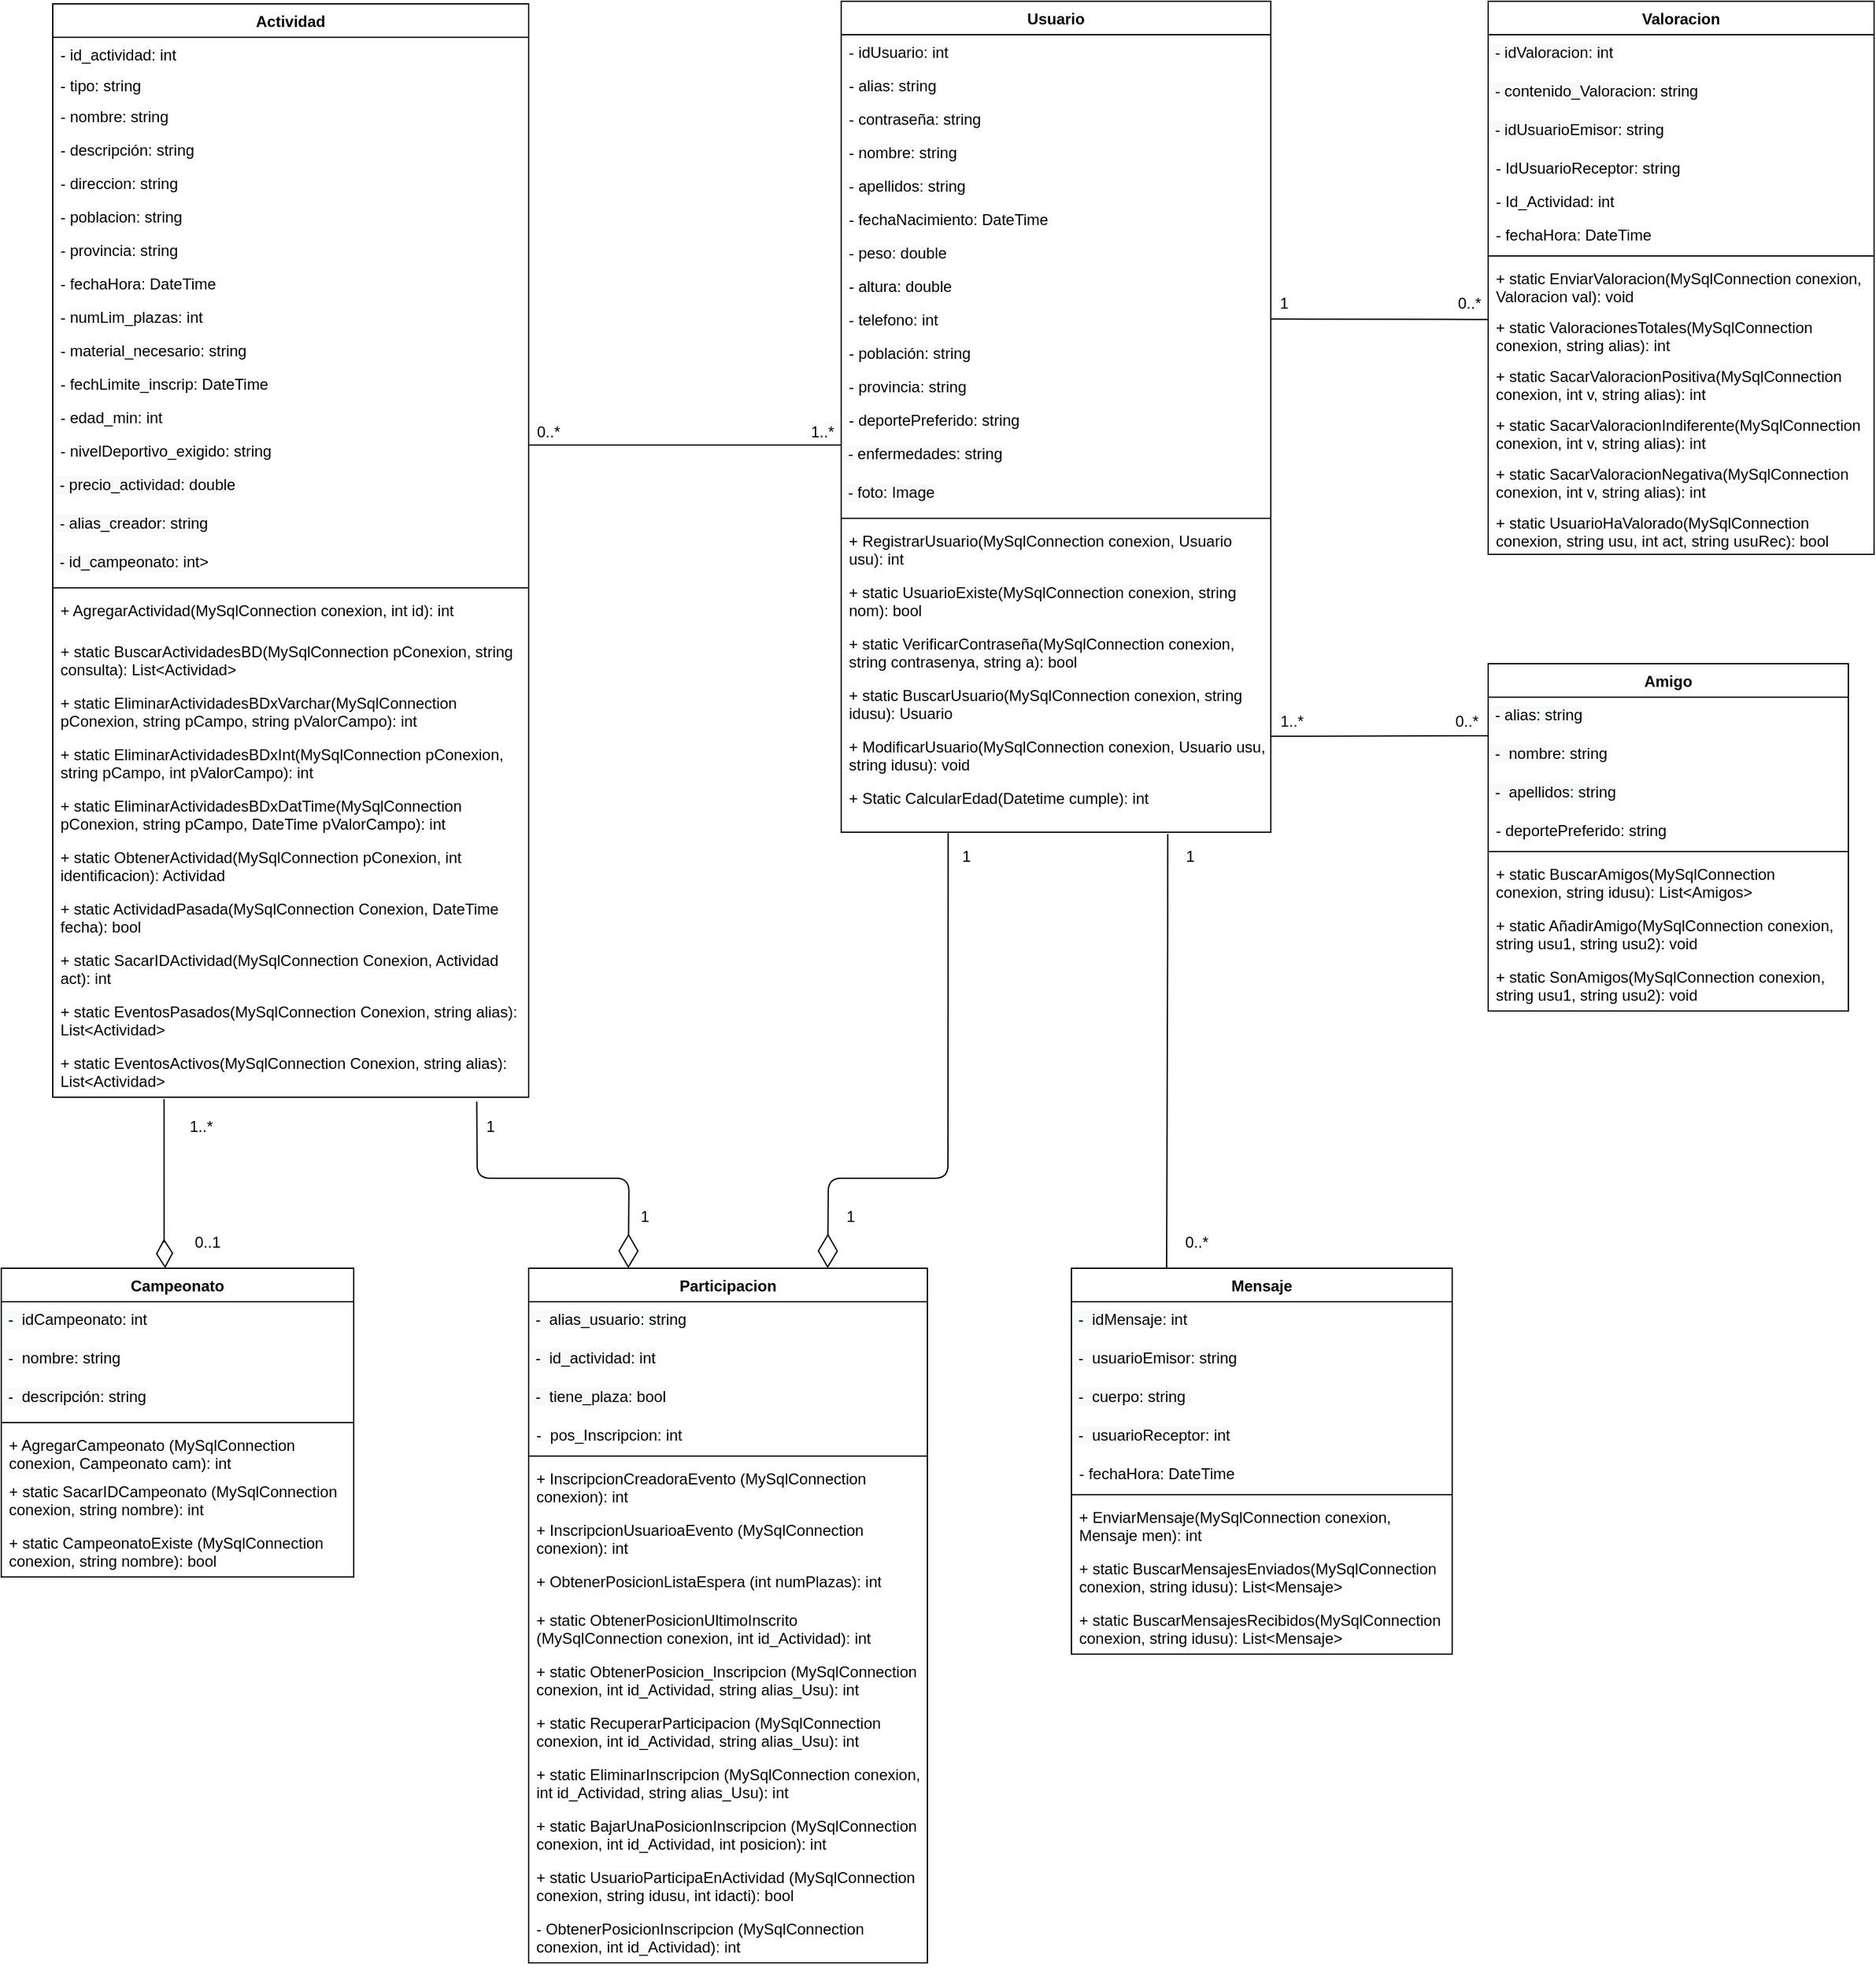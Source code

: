 <mxfile version="14.5.1" type="device"><diagram id="f1x_JcuxQa17jf-n3t3J" name="Page-1"><mxGraphModel dx="3793" dy="1831" grid="1" gridSize="10" guides="1" tooltips="1" connect="1" arrows="1" fold="1" page="1" pageScale="1" pageWidth="827" pageHeight="1169" math="0" shadow="0"><root><mxCell id="0"/><mxCell id="1" parent="0"/><mxCell id="fsBDn5-zZ2oHmEs-YkF0-1" value="Usuario" style="swimlane;fontStyle=1;align=center;verticalAlign=top;childLayout=stackLayout;horizontal=1;startSize=26;horizontalStack=0;resizeParent=1;resizeParentMax=0;resizeLast=0;collapsible=1;marginBottom=0;" parent="1" vertex="1"><mxGeometry x="-117" y="45" width="334" height="646" as="geometry"/></mxCell><mxCell id="fsBDn5-zZ2oHmEs-YkF0-37" value="- idUsuario: int" style="text;strokeColor=none;fillColor=none;align=left;verticalAlign=top;spacingLeft=4;spacingRight=4;overflow=hidden;rotatable=0;points=[[0,0.5],[1,0.5]];portConstraint=eastwest;" parent="fsBDn5-zZ2oHmEs-YkF0-1" vertex="1"><mxGeometry y="26" width="334" height="26" as="geometry"/></mxCell><mxCell id="fsBDn5-zZ2oHmEs-YkF0-14" value="- alias: string" style="text;strokeColor=none;fillColor=none;align=left;verticalAlign=top;spacingLeft=4;spacingRight=4;overflow=hidden;rotatable=0;points=[[0,0.5],[1,0.5]];portConstraint=eastwest;" parent="fsBDn5-zZ2oHmEs-YkF0-1" vertex="1"><mxGeometry y="52" width="334" height="26" as="geometry"/></mxCell><mxCell id="fsBDn5-zZ2oHmEs-YkF0-15" value="- contraseña: string" style="text;strokeColor=none;fillColor=none;align=left;verticalAlign=top;spacingLeft=4;spacingRight=4;overflow=hidden;rotatable=0;points=[[0,0.5],[1,0.5]];portConstraint=eastwest;" parent="fsBDn5-zZ2oHmEs-YkF0-1" vertex="1"><mxGeometry y="78" width="334" height="26" as="geometry"/></mxCell><mxCell id="fsBDn5-zZ2oHmEs-YkF0-2" value="- nombre: string" style="text;strokeColor=none;fillColor=none;align=left;verticalAlign=top;spacingLeft=4;spacingRight=4;overflow=hidden;rotatable=0;points=[[0,0.5],[1,0.5]];portConstraint=eastwest;" parent="fsBDn5-zZ2oHmEs-YkF0-1" vertex="1"><mxGeometry y="104" width="334" height="26" as="geometry"/></mxCell><mxCell id="fsBDn5-zZ2oHmEs-YkF0-5" value="- apellidos: string" style="text;strokeColor=none;fillColor=none;align=left;verticalAlign=top;spacingLeft=4;spacingRight=4;overflow=hidden;rotatable=0;points=[[0,0.5],[1,0.5]];portConstraint=eastwest;" parent="fsBDn5-zZ2oHmEs-YkF0-1" vertex="1"><mxGeometry y="130" width="334" height="26" as="geometry"/></mxCell><mxCell id="fsBDn5-zZ2oHmEs-YkF0-6" value="- fechaNacimiento: DateTime" style="text;strokeColor=none;fillColor=none;align=left;verticalAlign=top;spacingLeft=4;spacingRight=4;overflow=hidden;rotatable=0;points=[[0,0.5],[1,0.5]];portConstraint=eastwest;" parent="fsBDn5-zZ2oHmEs-YkF0-1" vertex="1"><mxGeometry y="156" width="334" height="26" as="geometry"/></mxCell><mxCell id="fsBDn5-zZ2oHmEs-YkF0-9" value="- peso: double" style="text;strokeColor=none;fillColor=none;align=left;verticalAlign=top;spacingLeft=4;spacingRight=4;overflow=hidden;rotatable=0;points=[[0,0.5],[1,0.5]];portConstraint=eastwest;" parent="fsBDn5-zZ2oHmEs-YkF0-1" vertex="1"><mxGeometry y="182" width="334" height="26" as="geometry"/></mxCell><mxCell id="fsBDn5-zZ2oHmEs-YkF0-10" value="- altura: double" style="text;strokeColor=none;fillColor=none;align=left;verticalAlign=top;spacingLeft=4;spacingRight=4;overflow=hidden;rotatable=0;points=[[0,0.5],[1,0.5]];portConstraint=eastwest;" parent="fsBDn5-zZ2oHmEs-YkF0-1" vertex="1"><mxGeometry y="208" width="334" height="26" as="geometry"/></mxCell><mxCell id="fsBDn5-zZ2oHmEs-YkF0-7" value="- telefono: int" style="text;strokeColor=none;fillColor=none;align=left;verticalAlign=top;spacingLeft=4;spacingRight=4;overflow=hidden;rotatable=0;points=[[0,0.5],[1,0.5]];portConstraint=eastwest;" parent="fsBDn5-zZ2oHmEs-YkF0-1" vertex="1"><mxGeometry y="234" width="334" height="26" as="geometry"/></mxCell><mxCell id="fsBDn5-zZ2oHmEs-YkF0-13" value="- población: string" style="text;strokeColor=none;fillColor=none;align=left;verticalAlign=top;spacingLeft=4;spacingRight=4;overflow=hidden;rotatable=0;points=[[0,0.5],[1,0.5]];portConstraint=eastwest;" parent="fsBDn5-zZ2oHmEs-YkF0-1" vertex="1"><mxGeometry y="260" width="334" height="26" as="geometry"/></mxCell><mxCell id="fsBDn5-zZ2oHmEs-YkF0-11" value="- provincia: string" style="text;strokeColor=none;fillColor=none;align=left;verticalAlign=top;spacingLeft=4;spacingRight=4;overflow=hidden;rotatable=0;points=[[0,0.5],[1,0.5]];portConstraint=eastwest;" parent="fsBDn5-zZ2oHmEs-YkF0-1" vertex="1"><mxGeometry y="286" width="334" height="26" as="geometry"/></mxCell><mxCell id="fsBDn5-zZ2oHmEs-YkF0-12" value="- deportePreferido: string" style="text;strokeColor=none;fillColor=none;align=left;verticalAlign=top;spacingLeft=4;spacingRight=4;overflow=hidden;rotatable=0;points=[[0,0.5],[1,0.5]];portConstraint=eastwest;" parent="fsBDn5-zZ2oHmEs-YkF0-1" vertex="1"><mxGeometry y="312" width="334" height="26" as="geometry"/></mxCell><mxCell id="fsBDn5-zZ2oHmEs-YkF0-16" value="&lt;span style=&quot;color: rgb(0 , 0 , 0) ; font-family: &amp;#34;helvetica&amp;#34; ; font-size: 12px ; font-style: normal ; font-weight: 400 ; letter-spacing: normal ; text-align: left ; text-indent: 0px ; text-transform: none ; word-spacing: 0px ; background-color: rgb(248 , 249 , 250) ; display: inline ; float: none&quot;&gt;&amp;nbsp;- enfermedades: string&lt;/span&gt;" style="text;whiteSpace=wrap;html=1;" parent="fsBDn5-zZ2oHmEs-YkF0-1" vertex="1"><mxGeometry y="338" width="334" height="30" as="geometry"/></mxCell><mxCell id="fsBDn5-zZ2oHmEs-YkF0-43" value="&lt;span style=&quot;color: rgb(0 , 0 , 0) ; font-family: &amp;#34;helvetica&amp;#34; ; font-size: 12px ; font-style: normal ; font-weight: 400 ; letter-spacing: normal ; text-align: left ; text-indent: 0px ; text-transform: none ; word-spacing: 0px ; background-color: rgb(248 , 249 , 250) ; display: inline ; float: none&quot;&gt;&amp;nbsp;- foto: Image&lt;/span&gt;" style="text;whiteSpace=wrap;html=1;" parent="fsBDn5-zZ2oHmEs-YkF0-1" vertex="1"><mxGeometry y="368" width="334" height="30" as="geometry"/></mxCell><mxCell id="fsBDn5-zZ2oHmEs-YkF0-3" value="" style="line;strokeWidth=1;fillColor=none;align=left;verticalAlign=middle;spacingTop=-1;spacingLeft=3;spacingRight=3;rotatable=0;labelPosition=right;points=[];portConstraint=eastwest;" parent="fsBDn5-zZ2oHmEs-YkF0-1" vertex="1"><mxGeometry y="398" width="334" height="8" as="geometry"/></mxCell><mxCell id="bxvCthCJ7efYRG0GYkTN-49" value="+ RegistrarUsuario(MySqlConnection conexion, Usuario usu): int" style="text;strokeColor=none;fillColor=none;align=left;verticalAlign=top;spacingLeft=4;spacingRight=4;overflow=hidden;rotatable=0;points=[[0,0.5],[1,0.5]];portConstraint=eastwest;spacingTop=0;spacing=2;whiteSpace=wrap;html=1;" parent="fsBDn5-zZ2oHmEs-YkF0-1" vertex="1"><mxGeometry y="406" width="334" height="40" as="geometry"/></mxCell><mxCell id="bxvCthCJ7efYRG0GYkTN-50" value="+ static UsuarioExiste(MySqlConnection conexion, string nom): bool" style="text;strokeColor=none;fillColor=none;align=left;verticalAlign=top;spacingLeft=4;spacingRight=4;overflow=hidden;rotatable=0;points=[[0,0.5],[1,0.5]];portConstraint=eastwest;spacingTop=0;spacing=2;whiteSpace=wrap;html=1;" parent="fsBDn5-zZ2oHmEs-YkF0-1" vertex="1"><mxGeometry y="446" width="334" height="40" as="geometry"/></mxCell><mxCell id="bxvCthCJ7efYRG0GYkTN-51" value="+ static VerificarContraseña(MySqlConnection conexion, string contrasenya, string a): bool" style="text;strokeColor=none;fillColor=none;align=left;verticalAlign=top;spacingLeft=4;spacingRight=4;overflow=hidden;rotatable=0;points=[[0,0.5],[1,0.5]];portConstraint=eastwest;spacingTop=0;spacing=2;whiteSpace=wrap;html=1;" parent="fsBDn5-zZ2oHmEs-YkF0-1" vertex="1"><mxGeometry y="486" width="334" height="40" as="geometry"/></mxCell><mxCell id="bxvCthCJ7efYRG0GYkTN-52" value="+ static BuscarUsuario(MySqlConnection conexion, string idusu): Usuario" style="text;strokeColor=none;fillColor=none;align=left;verticalAlign=top;spacingLeft=4;spacingRight=4;overflow=hidden;rotatable=0;points=[[0,0.5],[1,0.5]];portConstraint=eastwest;spacingTop=0;spacing=2;whiteSpace=wrap;html=1;" parent="fsBDn5-zZ2oHmEs-YkF0-1" vertex="1"><mxGeometry y="526" width="334" height="40" as="geometry"/></mxCell><mxCell id="bxvCthCJ7efYRG0GYkTN-53" value="+ ModificarUsuario(MySqlConnection conexion, Usuario usu, string idusu): void" style="text;strokeColor=none;fillColor=none;align=left;verticalAlign=top;spacingLeft=4;spacingRight=4;overflow=hidden;rotatable=0;points=[[0,0.5],[1,0.5]];portConstraint=eastwest;spacingTop=0;spacing=2;whiteSpace=wrap;html=1;" parent="fsBDn5-zZ2oHmEs-YkF0-1" vertex="1"><mxGeometry y="566" width="334" height="40" as="geometry"/></mxCell><mxCell id="bxvCthCJ7efYRG0GYkTN-54" value="+ Static CalcularEdad(Datetime cumple): int" style="text;strokeColor=none;fillColor=none;align=left;verticalAlign=top;spacingLeft=4;spacingRight=4;overflow=hidden;rotatable=0;points=[[0,0.5],[1,0.5]];portConstraint=eastwest;spacingTop=0;spacing=2;whiteSpace=wrap;html=1;" parent="fsBDn5-zZ2oHmEs-YkF0-1" vertex="1"><mxGeometry y="606" width="334" height="40" as="geometry"/></mxCell><mxCell id="fsBDn5-zZ2oHmEs-YkF0-19" value="Actividad" style="swimlane;fontStyle=1;align=center;verticalAlign=top;childLayout=stackLayout;horizontal=1;startSize=26;horizontalStack=0;resizeParent=1;resizeParentMax=0;resizeLast=0;collapsible=1;marginBottom=0;" parent="1" vertex="1"><mxGeometry x="-730" y="47" width="370" height="850" as="geometry"/></mxCell><mxCell id="fsBDn5-zZ2oHmEs-YkF0-21" value="- id_actividad: int" style="text;strokeColor=none;fillColor=none;align=left;verticalAlign=top;spacingLeft=4;spacingRight=4;overflow=hidden;rotatable=0;points=[[0,0.5],[1,0.5]];portConstraint=eastwest;" parent="fsBDn5-zZ2oHmEs-YkF0-19" vertex="1"><mxGeometry y="26" width="370" height="24" as="geometry"/></mxCell><mxCell id="wiGtGfS8OBMFWsVefP1c-2" value="- tipo: string" style="text;strokeColor=none;fillColor=none;align=left;verticalAlign=top;spacingLeft=4;spacingRight=4;overflow=hidden;rotatable=0;points=[[0,0.5],[1,0.5]];portConstraint=eastwest;" parent="fsBDn5-zZ2oHmEs-YkF0-19" vertex="1"><mxGeometry y="50" width="370" height="24" as="geometry"/></mxCell><mxCell id="fsBDn5-zZ2oHmEs-YkF0-20" value="- nombre: string" style="text;strokeColor=none;fillColor=none;align=left;verticalAlign=top;spacingLeft=4;spacingRight=4;overflow=hidden;rotatable=0;points=[[0,0.5],[1,0.5]];portConstraint=eastwest;" parent="fsBDn5-zZ2oHmEs-YkF0-19" vertex="1"><mxGeometry y="74" width="370" height="26" as="geometry"/></mxCell><mxCell id="fsBDn5-zZ2oHmEs-YkF0-22" value="- descripción: string" style="text;strokeColor=none;fillColor=none;align=left;verticalAlign=top;spacingLeft=4;spacingRight=4;overflow=hidden;rotatable=0;points=[[0,0.5],[1,0.5]];portConstraint=eastwest;" parent="fsBDn5-zZ2oHmEs-YkF0-19" vertex="1"><mxGeometry y="100" width="370" height="26" as="geometry"/></mxCell><mxCell id="fsBDn5-zZ2oHmEs-YkF0-25" value="- direccion: string" style="text;strokeColor=none;fillColor=none;align=left;verticalAlign=top;spacingLeft=4;spacingRight=4;overflow=hidden;rotatable=0;points=[[0,0.5],[1,0.5]];portConstraint=eastwest;" parent="fsBDn5-zZ2oHmEs-YkF0-19" vertex="1"><mxGeometry y="126" width="370" height="26" as="geometry"/></mxCell><mxCell id="wiGtGfS8OBMFWsVefP1c-3" value="- poblacion: string" style="text;strokeColor=none;fillColor=none;align=left;verticalAlign=top;spacingLeft=4;spacingRight=4;overflow=hidden;rotatable=0;points=[[0,0.5],[1,0.5]];portConstraint=eastwest;" parent="fsBDn5-zZ2oHmEs-YkF0-19" vertex="1"><mxGeometry y="152" width="370" height="26" as="geometry"/></mxCell><mxCell id="wiGtGfS8OBMFWsVefP1c-4" value="- provincia: string" style="text;strokeColor=none;fillColor=none;align=left;verticalAlign=top;spacingLeft=4;spacingRight=4;overflow=hidden;rotatable=0;points=[[0,0.5],[1,0.5]];portConstraint=eastwest;" parent="fsBDn5-zZ2oHmEs-YkF0-19" vertex="1"><mxGeometry y="178" width="370" height="26" as="geometry"/></mxCell><mxCell id="fsBDn5-zZ2oHmEs-YkF0-23" value="- fechaHora: DateTime" style="text;strokeColor=none;fillColor=none;align=left;verticalAlign=top;spacingLeft=4;spacingRight=4;overflow=hidden;rotatable=0;points=[[0,0.5],[1,0.5]];portConstraint=eastwest;" parent="fsBDn5-zZ2oHmEs-YkF0-19" vertex="1"><mxGeometry y="204" width="370" height="26" as="geometry"/></mxCell><mxCell id="fsBDn5-zZ2oHmEs-YkF0-27" value="- numLim_plazas: int" style="text;strokeColor=none;fillColor=none;align=left;verticalAlign=top;spacingLeft=4;spacingRight=4;overflow=hidden;rotatable=0;points=[[0,0.5],[1,0.5]];portConstraint=eastwest;" parent="fsBDn5-zZ2oHmEs-YkF0-19" vertex="1"><mxGeometry y="230" width="370" height="26" as="geometry"/></mxCell><mxCell id="fsBDn5-zZ2oHmEs-YkF0-31" value="- material_necesario: string" style="text;strokeColor=none;fillColor=none;align=left;verticalAlign=top;spacingLeft=4;spacingRight=4;overflow=hidden;rotatable=0;points=[[0,0.5],[1,0.5]];portConstraint=eastwest;" parent="fsBDn5-zZ2oHmEs-YkF0-19" vertex="1"><mxGeometry y="256" width="370" height="26" as="geometry"/></mxCell><mxCell id="fsBDn5-zZ2oHmEs-YkF0-28" value="- fechLimite_inscrip: DateTime" style="text;strokeColor=none;fillColor=none;align=left;verticalAlign=top;spacingLeft=4;spacingRight=4;overflow=hidden;rotatable=0;points=[[0,0.5],[1,0.5]];portConstraint=eastwest;" parent="fsBDn5-zZ2oHmEs-YkF0-19" vertex="1"><mxGeometry y="282" width="370" height="26" as="geometry"/></mxCell><mxCell id="fsBDn5-zZ2oHmEs-YkF0-29" value="- edad_min: int" style="text;strokeColor=none;fillColor=none;align=left;verticalAlign=top;spacingLeft=4;spacingRight=4;overflow=hidden;rotatable=0;points=[[0,0.5],[1,0.5]];portConstraint=eastwest;" parent="fsBDn5-zZ2oHmEs-YkF0-19" vertex="1"><mxGeometry y="308" width="370" height="26" as="geometry"/></mxCell><mxCell id="fsBDn5-zZ2oHmEs-YkF0-30" value="- nivelDeportivo_exigido: string" style="text;strokeColor=none;fillColor=none;align=left;verticalAlign=top;spacingLeft=4;spacingRight=4;overflow=hidden;rotatable=0;points=[[0,0.5],[1,0.5]];portConstraint=eastwest;" parent="fsBDn5-zZ2oHmEs-YkF0-19" vertex="1"><mxGeometry y="334" width="370" height="26" as="geometry"/></mxCell><mxCell id="fsBDn5-zZ2oHmEs-YkF0-32" value="&lt;span style=&quot;color: rgb(0 , 0 , 0) ; font-family: &amp;#34;helvetica&amp;#34; ; font-size: 12px ; font-style: normal ; font-weight: 400 ; letter-spacing: normal ; text-align: left ; text-indent: 0px ; text-transform: none ; word-spacing: 0px ; background-color: rgb(248 , 249 , 250) ; display: inline ; float: none&quot;&gt;&amp;nbsp;- precio_actividad: double&lt;/span&gt;" style="text;whiteSpace=wrap;html=1;" parent="fsBDn5-zZ2oHmEs-YkF0-19" vertex="1"><mxGeometry y="360" width="370" height="30" as="geometry"/></mxCell><mxCell id="fsBDn5-zZ2oHmEs-YkF0-33" value="&lt;span style=&quot;color: rgb(0 , 0 , 0) ; font-family: &amp;#34;helvetica&amp;#34; ; font-size: 12px ; font-style: normal ; font-weight: 400 ; letter-spacing: normal ; text-align: left ; text-indent: 0px ; text-transform: none ; word-spacing: 0px ; background-color: rgb(248 , 249 , 250) ; display: inline ; float: none&quot;&gt;&amp;nbsp;- alias_creador: string&lt;/span&gt;" style="text;whiteSpace=wrap;html=1;" parent="fsBDn5-zZ2oHmEs-YkF0-19" vertex="1"><mxGeometry y="390" width="370" height="30" as="geometry"/></mxCell><mxCell id="fsBDn5-zZ2oHmEs-YkF0-34" value="&lt;span style=&quot;color: rgb(0 , 0 , 0) ; font-family: &amp;#34;helvetica&amp;#34; ; font-size: 12px ; font-style: normal ; font-weight: 400 ; letter-spacing: normal ; text-align: left ; text-indent: 0px ; text-transform: none ; word-spacing: 0px ; background-color: rgb(248 , 249 , 250) ; display: inline ; float: none&quot;&gt;&amp;nbsp;- id_campeonato:&amp;nbsp;&lt;/span&gt;&lt;span style=&quot;font-family: &amp;#34;helvetica&amp;#34;&quot;&gt;int&amp;gt;&lt;/span&gt;" style="text;whiteSpace=wrap;html=1;" parent="fsBDn5-zZ2oHmEs-YkF0-19" vertex="1"><mxGeometry y="420" width="370" height="30" as="geometry"/></mxCell><mxCell id="fsBDn5-zZ2oHmEs-YkF0-35" value="" style="line;strokeWidth=1;fillColor=none;align=left;verticalAlign=middle;spacingTop=-1;spacingLeft=3;spacingRight=3;rotatable=0;labelPosition=right;points=[];portConstraint=eastwest;" parent="fsBDn5-zZ2oHmEs-YkF0-19" vertex="1"><mxGeometry y="450" width="370" height="8" as="geometry"/></mxCell><mxCell id="fsBDn5-zZ2oHmEs-YkF0-36" value="+ AgregarActividad(MySqlConnection conexion, int id): int" style="text;strokeColor=none;fillColor=none;align=left;verticalAlign=top;spacingLeft=4;spacingRight=4;overflow=hidden;rotatable=0;points=[[0,0.5],[1,0.5]];portConstraint=eastwest;html=1;whiteSpace=wrap;" parent="fsBDn5-zZ2oHmEs-YkF0-19" vertex="1"><mxGeometry y="458" width="370" height="32" as="geometry"/></mxCell><mxCell id="bxvCthCJ7efYRG0GYkTN-15" value="+ static BuscarActividadesBD(MySqlConnection pConexion, string consulta): List&amp;lt;Actividad&amp;gt;" style="text;strokeColor=none;fillColor=none;align=left;verticalAlign=top;spacingLeft=4;spacingRight=4;overflow=hidden;rotatable=0;points=[[0,0.5],[1,0.5]];portConstraint=eastwest;spacingTop=0;spacing=2;whiteSpace=wrap;html=1;" parent="fsBDn5-zZ2oHmEs-YkF0-19" vertex="1"><mxGeometry y="490" width="370" height="40" as="geometry"/></mxCell><mxCell id="bxvCthCJ7efYRG0GYkTN-16" value="+ static EliminarActividadesBDxVarchar(MySqlConnection pConexion,&amp;nbsp;string pCampo, string pValorCampo):&amp;nbsp;int" style="text;strokeColor=none;fillColor=none;align=left;verticalAlign=top;spacingLeft=4;spacingRight=4;overflow=hidden;rotatable=0;points=[[0,0.5],[1,0.5]];portConstraint=eastwest;html=1;whiteSpace=wrap;" parent="fsBDn5-zZ2oHmEs-YkF0-19" vertex="1"><mxGeometry y="530" width="370" height="40" as="geometry"/></mxCell><mxCell id="bxvCthCJ7efYRG0GYkTN-17" value="+ static EliminarActividadesBDxInt(MySqlConnection pConexion,&lt;br&gt; string pCampo, int pValorCampo): int" style="text;strokeColor=none;fillColor=none;align=left;verticalAlign=top;spacingLeft=4;spacingRight=4;overflow=hidden;rotatable=0;points=[[0,0.5],[1,0.5]];portConstraint=eastwest;html=1;whiteSpace=wrap;" parent="fsBDn5-zZ2oHmEs-YkF0-19" vertex="1"><mxGeometry y="570" width="370" height="40" as="geometry"/></mxCell><mxCell id="bxvCthCJ7efYRG0GYkTN-18" value="+ static EliminarActividadesBDxDatTime(MySqlConnection pConexion,&amp;nbsp;string pCampo, DateTime pValorCampo): int" style="text;strokeColor=none;fillColor=none;align=left;verticalAlign=top;spacingLeft=4;spacingRight=4;overflow=hidden;rotatable=0;points=[[0,0.5],[1,0.5]];portConstraint=eastwest;html=1;whiteSpace=wrap;" parent="fsBDn5-zZ2oHmEs-YkF0-19" vertex="1"><mxGeometry y="610" width="370" height="40" as="geometry"/></mxCell><mxCell id="bxvCthCJ7efYRG0GYkTN-19" value="+ static ObtenerActividad(MySqlConnection pConexion,&amp;nbsp;int identificacion): Actividad" style="text;strokeColor=none;fillColor=none;align=left;verticalAlign=top;spacingLeft=4;spacingRight=4;overflow=hidden;rotatable=0;points=[[0,0.5],[1,0.5]];portConstraint=eastwest;html=1;whiteSpace=wrap;" parent="fsBDn5-zZ2oHmEs-YkF0-19" vertex="1"><mxGeometry y="650" width="370" height="40" as="geometry"/></mxCell><mxCell id="bxvCthCJ7efYRG0GYkTN-20" value="+ static ActividadPasada(MySqlConnection Conexion, DateTime fecha): bool" style="text;strokeColor=none;fillColor=none;align=left;verticalAlign=top;spacingLeft=4;spacingRight=4;overflow=hidden;rotatable=0;points=[[0,0.5],[1,0.5]];portConstraint=eastwest;html=1;whiteSpace=wrap;" parent="fsBDn5-zZ2oHmEs-YkF0-19" vertex="1"><mxGeometry y="690" width="370" height="40" as="geometry"/></mxCell><mxCell id="bxvCthCJ7efYRG0GYkTN-21" value="+ static SacarIDActividad(MySqlConnection Conexion, Actividad act): int" style="text;strokeColor=none;fillColor=none;align=left;verticalAlign=top;spacingLeft=4;spacingRight=4;overflow=hidden;rotatable=0;points=[[0,0.5],[1,0.5]];portConstraint=eastwest;html=1;whiteSpace=wrap;" parent="fsBDn5-zZ2oHmEs-YkF0-19" vertex="1"><mxGeometry y="730" width="370" height="40" as="geometry"/></mxCell><mxCell id="bxvCthCJ7efYRG0GYkTN-22" value="+ static EventosPasados(MySqlConnection Conexion, string alias): List&amp;lt;Actividad&amp;gt;" style="text;strokeColor=none;fillColor=none;align=left;verticalAlign=top;spacingLeft=4;spacingRight=4;overflow=hidden;rotatable=0;points=[[0,0.5],[1,0.5]];portConstraint=eastwest;html=1;whiteSpace=wrap;" parent="fsBDn5-zZ2oHmEs-YkF0-19" vertex="1"><mxGeometry y="770" width="370" height="40" as="geometry"/></mxCell><mxCell id="bxvCthCJ7efYRG0GYkTN-23" value="+ static EventosActivos(MySqlConnection Conexion, string alias): List&amp;lt;Actividad&amp;gt;" style="text;strokeColor=none;fillColor=none;align=left;verticalAlign=top;spacingLeft=4;spacingRight=4;overflow=hidden;rotatable=0;points=[[0,0.5],[1,0.5]];portConstraint=eastwest;html=1;whiteSpace=wrap;" parent="fsBDn5-zZ2oHmEs-YkF0-19" vertex="1"><mxGeometry y="810" width="370" height="40" as="geometry"/></mxCell><mxCell id="fsBDn5-zZ2oHmEs-YkF0-39" value="Campeonato" style="swimlane;fontStyle=1;align=center;verticalAlign=top;childLayout=stackLayout;horizontal=1;startSize=26;horizontalStack=0;resizeParent=1;resizeParentMax=0;resizeLast=0;collapsible=1;marginBottom=0;" parent="1" vertex="1"><mxGeometry x="-770" y="1030" width="274" height="240" as="geometry"/></mxCell><mxCell id="fsBDn5-zZ2oHmEs-YkF0-44" value="&lt;span style=&quot;color: rgb(0 , 0 , 0) ; font-family: &amp;#34;helvetica&amp;#34; ; font-size: 12px ; font-style: normal ; font-weight: 400 ; letter-spacing: normal ; text-align: left ; text-indent: 0px ; text-transform: none ; word-spacing: 0px ; background-color: rgb(248 , 249 , 250) ; display: inline ; float: none&quot;&gt;&amp;nbsp;-&amp;nbsp; idCampeonato: int&lt;/span&gt;" style="text;whiteSpace=wrap;html=1;" parent="fsBDn5-zZ2oHmEs-YkF0-39" vertex="1"><mxGeometry y="26" width="274" height="30" as="geometry"/></mxCell><mxCell id="fsBDn5-zZ2oHmEs-YkF0-45" value="&lt;span style=&quot;color: rgb(0 , 0 , 0) ; font-family: &amp;#34;helvetica&amp;#34; ; font-size: 12px ; font-style: normal ; font-weight: 400 ; letter-spacing: normal ; text-align: left ; text-indent: 0px ; text-transform: none ; word-spacing: 0px ; background-color: rgb(248 , 249 , 250) ; display: inline ; float: none&quot;&gt;&amp;nbsp;-&amp;nbsp; nombre: string&lt;/span&gt;" style="text;whiteSpace=wrap;html=1;" parent="fsBDn5-zZ2oHmEs-YkF0-39" vertex="1"><mxGeometry y="56" width="274" height="30" as="geometry"/></mxCell><mxCell id="fsBDn5-zZ2oHmEs-YkF0-46" value="&lt;span style=&quot;color: rgb(0 , 0 , 0) ; font-family: &amp;#34;helvetica&amp;#34; ; font-size: 12px ; font-style: normal ; font-weight: 400 ; letter-spacing: normal ; text-align: left ; text-indent: 0px ; text-transform: none ; word-spacing: 0px ; background-color: rgb(248 , 249 , 250) ; display: inline ; float: none&quot;&gt;&amp;nbsp;-&amp;nbsp; descripción: string&lt;/span&gt;" style="text;whiteSpace=wrap;html=1;" parent="fsBDn5-zZ2oHmEs-YkF0-39" vertex="1"><mxGeometry y="86" width="274" height="30" as="geometry"/></mxCell><mxCell id="fsBDn5-zZ2oHmEs-YkF0-41" value="" style="line;strokeWidth=1;fillColor=none;align=left;verticalAlign=middle;spacingTop=-1;spacingLeft=3;spacingRight=3;rotatable=0;labelPosition=right;points=[];portConstraint=eastwest;" parent="fsBDn5-zZ2oHmEs-YkF0-39" vertex="1"><mxGeometry y="116" width="274" height="8" as="geometry"/></mxCell><mxCell id="fsBDn5-zZ2oHmEs-YkF0-42" value="+ AgregarCampeonato (MySqlConnection conexion, Campeonato cam): int" style="text;strokeColor=none;fillColor=none;align=left;verticalAlign=top;spacingLeft=4;spacingRight=4;overflow=hidden;rotatable=0;points=[[0,0.5],[1,0.5]];portConstraint=eastwest;whiteSpace=wrap;html=1;" parent="fsBDn5-zZ2oHmEs-YkF0-39" vertex="1"><mxGeometry y="124" width="274" height="36" as="geometry"/></mxCell><mxCell id="bxvCthCJ7efYRG0GYkTN-26" value="+ static SacarIDCampeonato (MySqlConnection conexion, string nombre): int" style="text;strokeColor=none;fillColor=none;align=left;verticalAlign=top;spacingLeft=4;spacingRight=4;overflow=hidden;rotatable=0;points=[[0,0.5],[1,0.5]];portConstraint=eastwest;whiteSpace=wrap;html=1;" parent="fsBDn5-zZ2oHmEs-YkF0-39" vertex="1"><mxGeometry y="160" width="274" height="40" as="geometry"/></mxCell><mxCell id="bxvCthCJ7efYRG0GYkTN-27" value="+ static CampeonatoExiste (MySqlConnection conexion, string nombre): bool" style="text;strokeColor=none;fillColor=none;align=left;verticalAlign=top;spacingLeft=4;spacingRight=4;overflow=hidden;rotatable=0;points=[[0,0.5],[1,0.5]];portConstraint=eastwest;whiteSpace=wrap;html=1;" parent="fsBDn5-zZ2oHmEs-YkF0-39" vertex="1"><mxGeometry y="200" width="274" height="40" as="geometry"/></mxCell><mxCell id="fsBDn5-zZ2oHmEs-YkF0-47" value="Valoracion" style="swimlane;fontStyle=1;align=center;verticalAlign=top;childLayout=stackLayout;horizontal=1;startSize=26;horizontalStack=0;resizeParent=1;resizeParentMax=0;resizeLast=0;collapsible=1;marginBottom=0;" parent="1" vertex="1"><mxGeometry x="386" y="45" width="300" height="430" as="geometry"/></mxCell><mxCell id="fsBDn5-zZ2oHmEs-YkF0-48" value="&lt;span style=&quot;color: rgb(0 , 0 , 0) ; font-family: &amp;#34;helvetica&amp;#34; ; font-size: 12px ; font-style: normal ; font-weight: 400 ; letter-spacing: normal ; text-align: left ; text-indent: 0px ; text-transform: none ; word-spacing: 0px ; background-color: rgb(248 , 249 , 250) ; display: inline ; float: none&quot;&gt;&amp;nbsp;- idValoracion: int&lt;/span&gt;" style="text;whiteSpace=wrap;html=1;" parent="fsBDn5-zZ2oHmEs-YkF0-47" vertex="1"><mxGeometry y="26" width="300" height="30" as="geometry"/></mxCell><mxCell id="fsBDn5-zZ2oHmEs-YkF0-49" value="&lt;span style=&quot;color: rgb(0 , 0 , 0) ; font-family: &amp;#34;helvetica&amp;#34; ; font-size: 12px ; font-style: normal ; font-weight: 400 ; letter-spacing: normal ; text-align: left ; text-indent: 0px ; text-transform: none ; word-spacing: 0px ; background-color: rgb(248 , 249 , 250) ; display: inline ; float: none&quot;&gt;&amp;nbsp;- contenido_Valoracion: string&lt;/span&gt;" style="text;whiteSpace=wrap;html=1;" parent="fsBDn5-zZ2oHmEs-YkF0-47" vertex="1"><mxGeometry y="56" width="300" height="30" as="geometry"/></mxCell><mxCell id="fsBDn5-zZ2oHmEs-YkF0-50" value="&lt;span style=&quot;color: rgb(0 , 0 , 0) ; font-family: &amp;#34;helvetica&amp;#34; ; font-size: 12px ; font-style: normal ; font-weight: 400 ; letter-spacing: normal ; text-align: left ; text-indent: 0px ; text-transform: none ; word-spacing: 0px ; background-color: rgb(248 , 249 , 250) ; display: inline ; float: none&quot;&gt;&amp;nbsp;- idUsuarioEmisor: string&lt;/span&gt;" style="text;whiteSpace=wrap;html=1;" parent="fsBDn5-zZ2oHmEs-YkF0-47" vertex="1"><mxGeometry y="86" width="300" height="30" as="geometry"/></mxCell><mxCell id="fsBDn5-zZ2oHmEs-YkF0-51" value="- IdUsuarioReceptor: string " style="text;strokeColor=none;fillColor=none;align=left;verticalAlign=top;spacingLeft=4;spacingRight=4;overflow=hidden;rotatable=0;points=[[0,0.5],[1,0.5]];portConstraint=eastwest;" parent="fsBDn5-zZ2oHmEs-YkF0-47" vertex="1"><mxGeometry y="116" width="300" height="26" as="geometry"/></mxCell><mxCell id="bxvCthCJ7efYRG0GYkTN-55" value="- Id_Actividad: int" style="text;strokeColor=none;fillColor=none;align=left;verticalAlign=top;spacingLeft=4;spacingRight=4;overflow=hidden;rotatable=0;points=[[0,0.5],[1,0.5]];portConstraint=eastwest;" parent="fsBDn5-zZ2oHmEs-YkF0-47" vertex="1"><mxGeometry y="142" width="300" height="26" as="geometry"/></mxCell><mxCell id="bxvCthCJ7efYRG0GYkTN-56" value="- fechaHora: DateTime" style="text;strokeColor=none;fillColor=none;align=left;verticalAlign=top;spacingLeft=4;spacingRight=4;overflow=hidden;rotatable=0;points=[[0,0.5],[1,0.5]];portConstraint=eastwest;" parent="fsBDn5-zZ2oHmEs-YkF0-47" vertex="1"><mxGeometry y="168" width="300" height="26" as="geometry"/></mxCell><mxCell id="fsBDn5-zZ2oHmEs-YkF0-52" value="" style="line;strokeWidth=1;fillColor=none;align=left;verticalAlign=middle;spacingTop=-1;spacingLeft=3;spacingRight=3;rotatable=0;labelPosition=right;points=[];portConstraint=eastwest;" parent="fsBDn5-zZ2oHmEs-YkF0-47" vertex="1"><mxGeometry y="194" width="300" height="8" as="geometry"/></mxCell><mxCell id="fsBDn5-zZ2oHmEs-YkF0-53" value="+ static EnviarValoracion(MySqlConnection conexion, Valoracion val): void" style="text;strokeColor=none;fillColor=none;align=left;verticalAlign=top;spacingLeft=4;spacingRight=4;overflow=hidden;rotatable=0;points=[[0,0.5],[1,0.5]];portConstraint=eastwest;whiteSpace=wrap;html=1;" parent="fsBDn5-zZ2oHmEs-YkF0-47" vertex="1"><mxGeometry y="202" width="300" height="38" as="geometry"/></mxCell><mxCell id="bxvCthCJ7efYRG0GYkTN-57" value="+ static ValoracionesTotales(MySqlConnection conexion, string alias): int" style="text;strokeColor=none;fillColor=none;align=left;verticalAlign=top;spacingLeft=4;spacingRight=4;overflow=hidden;rotatable=0;points=[[0,0.5],[1,0.5]];portConstraint=eastwest;whiteSpace=wrap;html=1;" parent="fsBDn5-zZ2oHmEs-YkF0-47" vertex="1"><mxGeometry y="240" width="300" height="38" as="geometry"/></mxCell><mxCell id="bxvCthCJ7efYRG0GYkTN-58" value="+ static SacarValoracionPositiva(MySqlConnection conexion, int v, string alias): int" style="text;strokeColor=none;fillColor=none;align=left;verticalAlign=top;spacingLeft=4;spacingRight=4;overflow=hidden;rotatable=0;points=[[0,0.5],[1,0.5]];portConstraint=eastwest;whiteSpace=wrap;html=1;" parent="fsBDn5-zZ2oHmEs-YkF0-47" vertex="1"><mxGeometry y="278" width="300" height="38" as="geometry"/></mxCell><mxCell id="bxvCthCJ7efYRG0GYkTN-59" value="+ static SacarValoracionIndiferente(MySqlConnection conexion, int v, string alias): int" style="text;strokeColor=none;fillColor=none;align=left;verticalAlign=top;spacingLeft=4;spacingRight=4;overflow=hidden;rotatable=0;points=[[0,0.5],[1,0.5]];portConstraint=eastwest;whiteSpace=wrap;html=1;" parent="fsBDn5-zZ2oHmEs-YkF0-47" vertex="1"><mxGeometry y="316" width="300" height="38" as="geometry"/></mxCell><mxCell id="bxvCthCJ7efYRG0GYkTN-60" value="+ static SacarValoracionNegativa(MySqlConnection conexion, int v, string alias): int" style="text;strokeColor=none;fillColor=none;align=left;verticalAlign=top;spacingLeft=4;spacingRight=4;overflow=hidden;rotatable=0;points=[[0,0.5],[1,0.5]];portConstraint=eastwest;whiteSpace=wrap;html=1;" parent="fsBDn5-zZ2oHmEs-YkF0-47" vertex="1"><mxGeometry y="354" width="300" height="38" as="geometry"/></mxCell><mxCell id="bxvCthCJ7efYRG0GYkTN-61" value="+ static UsuarioHaValorado(MySqlConnection conexion, string usu, int act, string usuRec): bool" style="text;strokeColor=none;fillColor=none;align=left;verticalAlign=top;spacingLeft=4;spacingRight=4;overflow=hidden;rotatable=0;points=[[0,0.5],[1,0.5]];portConstraint=eastwest;whiteSpace=wrap;html=1;" parent="fsBDn5-zZ2oHmEs-YkF0-47" vertex="1"><mxGeometry y="392" width="300" height="38" as="geometry"/></mxCell><mxCell id="fsBDn5-zZ2oHmEs-YkF0-54" value="Mensaje" style="swimlane;fontStyle=1;align=center;verticalAlign=top;childLayout=stackLayout;horizontal=1;startSize=26;horizontalStack=0;resizeParent=1;resizeParentMax=0;resizeLast=0;collapsible=1;marginBottom=0;" parent="1" vertex="1"><mxGeometry x="62" y="1030" width="296" height="300" as="geometry"/></mxCell><mxCell id="fsBDn5-zZ2oHmEs-YkF0-55" value="&lt;span style=&quot;color: rgb(0 , 0 , 0) ; font-family: &amp;#34;helvetica&amp;#34; ; font-size: 12px ; font-style: normal ; font-weight: 400 ; letter-spacing: normal ; text-align: left ; text-indent: 0px ; text-transform: none ; word-spacing: 0px ; background-color: rgb(248 , 249 , 250) ; display: inline ; float: none&quot;&gt;&amp;nbsp;-&amp;nbsp; idMensaje: int&lt;/span&gt;" style="text;whiteSpace=wrap;html=1;" parent="fsBDn5-zZ2oHmEs-YkF0-54" vertex="1"><mxGeometry y="26" width="296" height="30" as="geometry"/></mxCell><mxCell id="wiGtGfS8OBMFWsVefP1c-5" value="&lt;span style=&quot;color: rgb(0 , 0 , 0) ; font-family: &amp;#34;helvetica&amp;#34; ; font-size: 12px ; font-style: normal ; font-weight: 400 ; letter-spacing: normal ; text-align: left ; text-indent: 0px ; text-transform: none ; word-spacing: 0px ; background-color: rgb(248 , 249 , 250) ; display: inline ; float: none&quot;&gt;&amp;nbsp;-&amp;nbsp; usuarioEmisor: string&lt;/span&gt;" style="text;whiteSpace=wrap;html=1;" parent="fsBDn5-zZ2oHmEs-YkF0-54" vertex="1"><mxGeometry y="56" width="296" height="30" as="geometry"/></mxCell><mxCell id="fsBDn5-zZ2oHmEs-YkF0-56" value="&lt;span style=&quot;color: rgb(0 , 0 , 0) ; font-family: &amp;#34;helvetica&amp;#34; ; font-size: 12px ; font-style: normal ; font-weight: 400 ; letter-spacing: normal ; text-align: left ; text-indent: 0px ; text-transform: none ; word-spacing: 0px ; background-color: rgb(248 , 249 , 250) ; display: inline ; float: none&quot;&gt;&amp;nbsp;-&amp;nbsp; cuerpo: string&amp;nbsp;&lt;/span&gt;" style="text;whiteSpace=wrap;html=1;" parent="fsBDn5-zZ2oHmEs-YkF0-54" vertex="1"><mxGeometry y="86" width="296" height="30" as="geometry"/></mxCell><mxCell id="fsBDn5-zZ2oHmEs-YkF0-57" value="&lt;span style=&quot;color: rgb(0 , 0 , 0) ; font-family: &amp;#34;helvetica&amp;#34; ; font-size: 12px ; font-style: normal ; font-weight: 400 ; letter-spacing: normal ; text-align: left ; text-indent: 0px ; text-transform: none ; word-spacing: 0px ; background-color: rgb(248 , 249 , 250) ; display: inline ; float: none&quot;&gt;&amp;nbsp;-&amp;nbsp; usuarioReceptor: int&lt;/span&gt;" style="text;whiteSpace=wrap;html=1;" parent="fsBDn5-zZ2oHmEs-YkF0-54" vertex="1"><mxGeometry y="116" width="296" height="30" as="geometry"/></mxCell><mxCell id="fsBDn5-zZ2oHmEs-YkF0-58" value="- fechaHora: DateTime " style="text;strokeColor=none;fillColor=none;align=left;verticalAlign=top;spacingLeft=4;spacingRight=4;overflow=hidden;rotatable=0;points=[[0,0.5],[1,0.5]];portConstraint=eastwest;" parent="fsBDn5-zZ2oHmEs-YkF0-54" vertex="1"><mxGeometry y="146" width="296" height="26" as="geometry"/></mxCell><mxCell id="fsBDn5-zZ2oHmEs-YkF0-59" value="" style="line;strokeWidth=1;fillColor=none;align=left;verticalAlign=middle;spacingTop=-1;spacingLeft=3;spacingRight=3;rotatable=0;labelPosition=right;points=[];portConstraint=eastwest;" parent="fsBDn5-zZ2oHmEs-YkF0-54" vertex="1"><mxGeometry y="172" width="296" height="8" as="geometry"/></mxCell><mxCell id="fsBDn5-zZ2oHmEs-YkF0-60" value="+ EnviarMensaje(MySqlConnection conexion, Mensaje men): int" style="text;strokeColor=none;fillColor=none;align=left;verticalAlign=top;spacingLeft=4;spacingRight=4;overflow=hidden;rotatable=0;points=[[0,0.5],[1,0.5]];portConstraint=eastwest;whiteSpace=wrap;html=1;" parent="fsBDn5-zZ2oHmEs-YkF0-54" vertex="1"><mxGeometry y="180" width="296" height="40" as="geometry"/></mxCell><mxCell id="bxvCthCJ7efYRG0GYkTN-46" value="+ static BuscarMensajesEnviados(MySqlConnection conexion, string idusu): List&amp;lt;Mensaje&amp;gt;" style="text;strokeColor=none;fillColor=none;align=left;verticalAlign=top;spacingLeft=4;spacingRight=4;overflow=hidden;rotatable=0;points=[[0,0.5],[1,0.5]];portConstraint=eastwest;whiteSpace=wrap;html=1;" parent="fsBDn5-zZ2oHmEs-YkF0-54" vertex="1"><mxGeometry y="220" width="296" height="40" as="geometry"/></mxCell><mxCell id="bxvCthCJ7efYRG0GYkTN-47" value="+ static BuscarMensajesRecibidos(MySqlConnection conexion, string idusu): List&amp;lt;Mensaje&amp;gt;" style="text;strokeColor=none;fillColor=none;align=left;verticalAlign=top;spacingLeft=4;spacingRight=4;overflow=hidden;rotatable=0;points=[[0,0.5],[1,0.5]];portConstraint=eastwest;whiteSpace=wrap;html=1;" parent="fsBDn5-zZ2oHmEs-YkF0-54" vertex="1"><mxGeometry y="260" width="296" height="40" as="geometry"/></mxCell><mxCell id="_uIUAYMfTu9rbcEhHN0b-2" value="0..*" style="text;html=1;align=center;verticalAlign=middle;resizable=0;points=[];autosize=1;strokeColor=none;" parent="1" vertex="1"><mxGeometry x="-360" y="370" width="30" height="20" as="geometry"/></mxCell><mxCell id="_uIUAYMfTu9rbcEhHN0b-3" value="1..*" style="text;html=1;align=center;verticalAlign=middle;resizable=0;points=[];autosize=1;strokeColor=none;" parent="1" vertex="1"><mxGeometry x="-147" y="370" width="30" height="20" as="geometry"/></mxCell><mxCell id="_uIUAYMfTu9rbcEhHN0b-4" style="edgeStyle=orthogonalEdgeStyle;rounded=0;orthogonalLoop=1;jettySize=auto;html=1;startArrow=none;startFill=0;endArrow=none;endFill=0;startSize=15;" parent="1" edge="1"><mxGeometry relative="1" as="geometry"><Array as="points"><mxPoint x="-360" y="390"/><mxPoint x="-117" y="390"/></Array><mxPoint x="-360" y="390" as="sourcePoint"/><mxPoint x="-117" y="390" as="targetPoint"/></mxGeometry></mxCell><mxCell id="_uIUAYMfTu9rbcEhHN0b-6" style="edgeStyle=orthogonalEdgeStyle;rounded=0;orthogonalLoop=1;jettySize=auto;html=1;startArrow=none;startFill=0;endArrow=diamondThin;endFill=0;startSize=15;endSize=20;exitX=0.234;exitY=1.037;exitDx=0;exitDy=0;exitPerimeter=0;entryX=0.465;entryY=0;entryDx=0;entryDy=0;entryPerimeter=0;" parent="1" source="bxvCthCJ7efYRG0GYkTN-23" target="fsBDn5-zZ2oHmEs-YkF0-39" edge="1"><mxGeometry relative="1" as="geometry"><mxPoint x="-530" y="1020" as="sourcePoint"/><mxPoint x="-680" y="970" as="targetPoint"/><Array as="points"><mxPoint x="-643" y="1010"/></Array></mxGeometry></mxCell><mxCell id="_uIUAYMfTu9rbcEhHN0b-10" style="edgeStyle=orthogonalEdgeStyle;rounded=0;orthogonalLoop=1;jettySize=auto;html=1;startArrow=none;startFill=0;endArrow=none;endFill=0;startSize=15;endSize=20;entryX=1;entryY=0.5;entryDx=0;entryDy=0;exitX=0;exitY=0.193;exitDx=0;exitDy=0;exitPerimeter=0;" parent="1" source="bxvCthCJ7efYRG0GYkTN-57" target="fsBDn5-zZ2oHmEs-YkF0-7" edge="1"><mxGeometry relative="1" as="geometry"><Array as="points"><mxPoint x="350" y="292"/><mxPoint x="350" y="292"/></Array><mxPoint x="350" y="310" as="sourcePoint"/><mxPoint x="322" y="284" as="targetPoint"/></mxGeometry></mxCell><mxCell id="_uIUAYMfTu9rbcEhHN0b-11" value="0..*" style="text;html=1;align=center;verticalAlign=middle;resizable=0;points=[];autosize=1;strokeColor=none;" parent="1" vertex="1"><mxGeometry x="356" y="270" width="30" height="20" as="geometry"/></mxCell><mxCell id="_uIUAYMfTu9rbcEhHN0b-12" value="1" style="text;html=1;align=center;verticalAlign=middle;resizable=0;points=[];autosize=1;strokeColor=none;" parent="1" vertex="1"><mxGeometry x="217" y="270" width="20" height="20" as="geometry"/></mxCell><mxCell id="_uIUAYMfTu9rbcEhHN0b-13" value="0..1" style="text;html=1;align=center;verticalAlign=middle;resizable=0;points=[];autosize=1;strokeColor=none;" parent="1" vertex="1"><mxGeometry x="-630" y="1000" width="40" height="20" as="geometry"/></mxCell><mxCell id="_uIUAYMfTu9rbcEhHN0b-14" value="1..*" style="text;html=1;align=center;verticalAlign=middle;resizable=0;points=[];autosize=1;strokeColor=none;" parent="1" vertex="1"><mxGeometry x="-630" y="910" width="30" height="20" as="geometry"/></mxCell><mxCell id="_uIUAYMfTu9rbcEhHN0b-15" style="edgeStyle=orthogonalEdgeStyle;rounded=0;orthogonalLoop=1;jettySize=auto;html=1;startArrow=none;startFill=0;endArrow=none;endFill=0;startSize=20;endSize=20;entryX=0.25;entryY=0;entryDx=0;entryDy=0;exitX=0.76;exitY=1.034;exitDx=0;exitDy=0;exitPerimeter=0;" parent="1" source="bxvCthCJ7efYRG0GYkTN-54" target="fsBDn5-zZ2oHmEs-YkF0-54" edge="1"><mxGeometry relative="1" as="geometry"><mxPoint x="140" y="700" as="sourcePoint"/><Array as="points"><mxPoint x="137" y="770"/><mxPoint x="136" y="1000"/></Array><mxPoint x="180" y="870" as="targetPoint"/></mxGeometry></mxCell><mxCell id="_uIUAYMfTu9rbcEhHN0b-16" value="0..*" style="text;html=1;align=center;verticalAlign=middle;resizable=0;points=[];autosize=1;strokeColor=none;" parent="1" vertex="1"><mxGeometry x="144" y="1000" width="30" height="20" as="geometry"/></mxCell><mxCell id="_uIUAYMfTu9rbcEhHN0b-17" value="1" style="text;html=1;align=center;verticalAlign=middle;resizable=0;points=[];autosize=1;strokeColor=none;" parent="1" vertex="1"><mxGeometry x="144" y="700" width="20" height="20" as="geometry"/></mxCell><mxCell id="bxvCthCJ7efYRG0GYkTN-1" value="Participacion" style="swimlane;fontStyle=1;align=center;verticalAlign=top;childLayout=stackLayout;horizontal=1;startSize=26;horizontalStack=0;resizeParent=1;resizeParentMax=0;resizeLast=0;collapsible=1;marginBottom=0;" parent="1" vertex="1"><mxGeometry x="-360" y="1030" width="310" height="540" as="geometry"/></mxCell><mxCell id="bxvCthCJ7efYRG0GYkTN-2" value="&lt;span style=&quot;color: rgb(0 , 0 , 0) ; font-family: &amp;#34;helvetica&amp;#34; ; font-size: 12px ; font-style: normal ; font-weight: 400 ; letter-spacing: normal ; text-align: left ; text-indent: 0px ; text-transform: none ; word-spacing: 0px ; background-color: rgb(248 , 249 , 250) ; display: inline ; float: none&quot;&gt;&amp;nbsp;-&amp;nbsp; alias_usuario: string&lt;/span&gt;" style="text;whiteSpace=wrap;html=1;" parent="bxvCthCJ7efYRG0GYkTN-1" vertex="1"><mxGeometry y="26" width="310" height="30" as="geometry"/></mxCell><mxCell id="bxvCthCJ7efYRG0GYkTN-3" value="&lt;span style=&quot;color: rgb(0 , 0 , 0) ; font-family: &amp;#34;helvetica&amp;#34; ; font-size: 12px ; font-style: normal ; font-weight: 400 ; letter-spacing: normal ; text-align: left ; text-indent: 0px ; text-transform: none ; word-spacing: 0px ; background-color: rgb(248 , 249 , 250) ; display: inline ; float: none&quot;&gt;&amp;nbsp;-&amp;nbsp; id_actividad: int&lt;/span&gt;" style="text;whiteSpace=wrap;html=1;" parent="bxvCthCJ7efYRG0GYkTN-1" vertex="1"><mxGeometry y="56" width="310" height="30" as="geometry"/></mxCell><mxCell id="bxvCthCJ7efYRG0GYkTN-4" value="&lt;span style=&quot;color: rgb(0 , 0 , 0) ; font-family: &amp;#34;helvetica&amp;#34; ; font-size: 12px ; font-style: normal ; font-weight: 400 ; letter-spacing: normal ; text-align: left ; text-indent: 0px ; text-transform: none ; word-spacing: 0px ; background-color: rgb(248 , 249 , 250) ; display: inline ; float: none&quot;&gt;&amp;nbsp;-&amp;nbsp; tiene_plaza: bool&lt;/span&gt;" style="text;whiteSpace=wrap;html=1;" parent="bxvCthCJ7efYRG0GYkTN-1" vertex="1"><mxGeometry y="86" width="310" height="30" as="geometry"/></mxCell><mxCell id="bxvCthCJ7efYRG0GYkTN-5" value="-  pos_Inscripcion: int " style="text;strokeColor=none;fillColor=none;align=left;verticalAlign=top;spacingLeft=4;spacingRight=4;overflow=hidden;rotatable=0;points=[[0,0.5],[1,0.5]];portConstraint=eastwest;" parent="bxvCthCJ7efYRG0GYkTN-1" vertex="1"><mxGeometry y="116" width="310" height="26" as="geometry"/></mxCell><mxCell id="bxvCthCJ7efYRG0GYkTN-6" value="" style="line;strokeWidth=1;fillColor=none;align=left;verticalAlign=middle;spacingTop=-1;spacingLeft=3;spacingRight=3;rotatable=0;labelPosition=right;points=[];portConstraint=eastwest;" parent="bxvCthCJ7efYRG0GYkTN-1" vertex="1"><mxGeometry y="142" width="310" height="8" as="geometry"/></mxCell><mxCell id="bxvCthCJ7efYRG0GYkTN-7" value="+ InscripcionCreadoraEvento (MySqlConnection conexion): int" style="text;strokeColor=none;fillColor=none;align=left;verticalAlign=top;spacingLeft=4;spacingRight=4;overflow=hidden;rotatable=0;points=[[0,0.5],[1,0.5]];portConstraint=eastwest;whiteSpace=wrap;html=1;" parent="bxvCthCJ7efYRG0GYkTN-1" vertex="1"><mxGeometry y="150" width="310" height="40" as="geometry"/></mxCell><mxCell id="bxvCthCJ7efYRG0GYkTN-29" value="+ InscripcionUsuarioaEvento (MySqlConnection conexion): int" style="text;strokeColor=none;fillColor=none;align=left;verticalAlign=top;spacingLeft=4;spacingRight=4;overflow=hidden;rotatable=0;points=[[0,0.5],[1,0.5]];portConstraint=eastwest;whiteSpace=wrap;html=1;" parent="bxvCthCJ7efYRG0GYkTN-1" vertex="1"><mxGeometry y="190" width="310" height="40" as="geometry"/></mxCell><mxCell id="bxvCthCJ7efYRG0GYkTN-30" value="+ ObtenerPosicionListaEspera (int numPlazas): int" style="text;strokeColor=none;fillColor=none;align=left;verticalAlign=top;spacingLeft=4;spacingRight=4;overflow=hidden;rotatable=0;points=[[0,0.5],[1,0.5]];portConstraint=eastwest;whiteSpace=wrap;html=1;" parent="bxvCthCJ7efYRG0GYkTN-1" vertex="1"><mxGeometry y="230" width="310" height="30" as="geometry"/></mxCell><mxCell id="bxvCthCJ7efYRG0GYkTN-31" value="+ static ObtenerPosicionUltimoInscrito (MySqlConnection conexion, int id_Actividad): int" style="text;strokeColor=none;fillColor=none;align=left;verticalAlign=top;spacingLeft=4;spacingRight=4;overflow=hidden;rotatable=0;points=[[0,0.5],[1,0.5]];portConstraint=eastwest;whiteSpace=wrap;html=1;" parent="bxvCthCJ7efYRG0GYkTN-1" vertex="1"><mxGeometry y="260" width="310" height="40" as="geometry"/></mxCell><mxCell id="bxvCthCJ7efYRG0GYkTN-32" value="+ static ObtenerPosicion_Inscripcion (MySqlConnection conexion, int id_Actividad, string alias_Usu): int" style="text;strokeColor=none;fillColor=none;align=left;verticalAlign=top;spacingLeft=4;spacingRight=4;overflow=hidden;rotatable=0;points=[[0,0.5],[1,0.5]];portConstraint=eastwest;whiteSpace=wrap;html=1;" parent="bxvCthCJ7efYRG0GYkTN-1" vertex="1"><mxGeometry y="300" width="310" height="40" as="geometry"/></mxCell><mxCell id="bxvCthCJ7efYRG0GYkTN-33" value="+ static RecuperarParticipacion (MySqlConnection conexion, int id_Actividad, string alias_Usu): int" style="text;strokeColor=none;fillColor=none;align=left;verticalAlign=top;spacingLeft=4;spacingRight=4;overflow=hidden;rotatable=0;points=[[0,0.5],[1,0.5]];portConstraint=eastwest;whiteSpace=wrap;html=1;" parent="bxvCthCJ7efYRG0GYkTN-1" vertex="1"><mxGeometry y="340" width="310" height="40" as="geometry"/></mxCell><mxCell id="bxvCthCJ7efYRG0GYkTN-34" value="+ static EliminarInscripcion (MySqlConnection conexion, int id_Actividad, string alias_Usu): int" style="text;strokeColor=none;fillColor=none;align=left;verticalAlign=top;spacingLeft=4;spacingRight=4;overflow=hidden;rotatable=0;points=[[0,0.5],[1,0.5]];portConstraint=eastwest;whiteSpace=wrap;html=1;" parent="bxvCthCJ7efYRG0GYkTN-1" vertex="1"><mxGeometry y="380" width="310" height="40" as="geometry"/></mxCell><mxCell id="bxvCthCJ7efYRG0GYkTN-35" value="+ static BajarUnaPosicionInscripcion (MySqlConnection conexion, int id_Actividad, int posicion): int" style="text;strokeColor=none;fillColor=none;align=left;verticalAlign=top;spacingLeft=4;spacingRight=4;overflow=hidden;rotatable=0;points=[[0,0.5],[1,0.5]];portConstraint=eastwest;whiteSpace=wrap;html=1;" parent="bxvCthCJ7efYRG0GYkTN-1" vertex="1"><mxGeometry y="420" width="310" height="40" as="geometry"/></mxCell><mxCell id="bxvCthCJ7efYRG0GYkTN-36" value="+ static UsuarioParticipaEnActividad (MySqlConnection conexion, string idusu, int idacti): bool" style="text;strokeColor=none;fillColor=none;align=left;verticalAlign=top;spacingLeft=4;spacingRight=4;overflow=hidden;rotatable=0;points=[[0,0.5],[1,0.5]];portConstraint=eastwest;whiteSpace=wrap;html=1;" parent="bxvCthCJ7efYRG0GYkTN-1" vertex="1"><mxGeometry y="460" width="310" height="40" as="geometry"/></mxCell><mxCell id="bxvCthCJ7efYRG0GYkTN-37" value="- ObtenerPosicionInscripcion (MySqlConnection conexion, int id_Actividad): int" style="text;strokeColor=none;fillColor=none;align=left;verticalAlign=top;spacingLeft=4;spacingRight=4;overflow=hidden;rotatable=0;points=[[0,0.5],[1,0.5]];portConstraint=eastwest;whiteSpace=wrap;html=1;" parent="bxvCthCJ7efYRG0GYkTN-1" vertex="1"><mxGeometry y="500" width="310" height="40" as="geometry"/></mxCell><mxCell id="bxvCthCJ7efYRG0GYkTN-8" value="Amigo" style="swimlane;fontStyle=1;align=center;verticalAlign=top;childLayout=stackLayout;horizontal=1;startSize=26;horizontalStack=0;resizeParent=1;resizeParentMax=0;resizeLast=0;collapsible=1;marginBottom=0;" parent="1" vertex="1"><mxGeometry x="386" y="560" width="280" height="270" as="geometry"><mxRectangle x="970" y="1120" width="70" height="26" as="alternateBounds"/></mxGeometry></mxCell><mxCell id="bxvCthCJ7efYRG0GYkTN-9" value="&lt;span style=&quot;color: rgb(0 , 0 , 0) ; font-family: &amp;#34;helvetica&amp;#34; ; font-size: 12px ; font-style: normal ; font-weight: 400 ; letter-spacing: normal ; text-align: left ; text-indent: 0px ; text-transform: none ; word-spacing: 0px ; background-color: rgb(248 , 249 , 250) ; display: inline ; float: none&quot;&gt;&amp;nbsp;-&amp;nbsp;alias: string&lt;/span&gt;" style="text;whiteSpace=wrap;html=1;" parent="bxvCthCJ7efYRG0GYkTN-8" vertex="1"><mxGeometry y="26" width="280" height="30" as="geometry"/></mxCell><mxCell id="bxvCthCJ7efYRG0GYkTN-10" value="&lt;span style=&quot;color: rgb(0 , 0 , 0) ; font-family: &amp;#34;helvetica&amp;#34; ; font-size: 12px ; font-style: normal ; font-weight: 400 ; letter-spacing: normal ; text-align: left ; text-indent: 0px ; text-transform: none ; word-spacing: 0px ; background-color: rgb(248 , 249 , 250) ; display: inline ; float: none&quot;&gt;&amp;nbsp;-&amp;nbsp; nombre: string&lt;/span&gt;" style="text;whiteSpace=wrap;html=1;" parent="bxvCthCJ7efYRG0GYkTN-8" vertex="1"><mxGeometry y="56" width="280" height="30" as="geometry"/></mxCell><mxCell id="bxvCthCJ7efYRG0GYkTN-11" value="&lt;span style=&quot;color: rgb(0 , 0 , 0) ; font-family: &amp;#34;helvetica&amp;#34; ; font-size: 12px ; font-style: normal ; font-weight: 400 ; letter-spacing: normal ; text-align: left ; text-indent: 0px ; text-transform: none ; word-spacing: 0px ; background-color: rgb(248 , 249 , 250) ; display: inline ; float: none&quot;&gt;&amp;nbsp;-&amp;nbsp; apellidos: string&lt;/span&gt;" style="text;whiteSpace=wrap;html=1;" parent="bxvCthCJ7efYRG0GYkTN-8" vertex="1"><mxGeometry y="86" width="280" height="30" as="geometry"/></mxCell><mxCell id="bxvCthCJ7efYRG0GYkTN-12" value="- deportePreferido: string " style="text;strokeColor=none;fillColor=none;align=left;verticalAlign=top;spacingLeft=4;spacingRight=4;overflow=hidden;rotatable=0;points=[[0,0.5],[1,0.5]];portConstraint=eastwest;" parent="bxvCthCJ7efYRG0GYkTN-8" vertex="1"><mxGeometry y="116" width="280" height="26" as="geometry"/></mxCell><mxCell id="bxvCthCJ7efYRG0GYkTN-13" value="" style="line;strokeWidth=1;fillColor=none;align=left;verticalAlign=middle;spacingTop=-1;spacingLeft=3;spacingRight=3;rotatable=0;labelPosition=right;points=[];portConstraint=eastwest;" parent="bxvCthCJ7efYRG0GYkTN-8" vertex="1"><mxGeometry y="142" width="280" height="8" as="geometry"/></mxCell><mxCell id="bxvCthCJ7efYRG0GYkTN-14" value="+ static BuscarAmigos(MySqlConnection conexion, string idusu): List&amp;lt;Amigos&amp;gt;" style="text;strokeColor=none;fillColor=none;align=left;verticalAlign=top;spacingLeft=4;spacingRight=4;overflow=hidden;rotatable=0;points=[[0,0.5],[1,0.5]];portConstraint=eastwest;whiteSpace=wrap;html=1;" parent="bxvCthCJ7efYRG0GYkTN-8" vertex="1"><mxGeometry y="150" width="280" height="40" as="geometry"/></mxCell><mxCell id="bxvCthCJ7efYRG0GYkTN-24" value="+ static AñadirAmigo(MySqlConnection conexion, string usu1, string usu2): void" style="text;strokeColor=none;fillColor=none;align=left;verticalAlign=top;spacingLeft=4;spacingRight=4;overflow=hidden;rotatable=0;points=[[0,0.5],[1,0.5]];portConstraint=eastwest;whiteSpace=wrap;html=1;" parent="bxvCthCJ7efYRG0GYkTN-8" vertex="1"><mxGeometry y="190" width="280" height="40" as="geometry"/></mxCell><mxCell id="bxvCthCJ7efYRG0GYkTN-25" value="+ static SonAmigos(MySqlConnection conexion, string usu1, string usu2): void" style="text;strokeColor=none;fillColor=none;align=left;verticalAlign=top;spacingLeft=4;spacingRight=4;overflow=hidden;rotatable=0;points=[[0,0.5],[1,0.5]];portConstraint=eastwest;whiteSpace=wrap;html=1;" parent="bxvCthCJ7efYRG0GYkTN-8" vertex="1"><mxGeometry y="230" width="280" height="40" as="geometry"/></mxCell><mxCell id="QndLY7WGOGqXe1TjjowV-1" value="" style="endArrow=diamondThin;endFill=0;endSize=24;html=1;exitX=0.891;exitY=1.085;exitDx=0;exitDy=0;exitPerimeter=0;entryX=0.25;entryY=0;entryDx=0;entryDy=0;" edge="1" parent="1" source="bxvCthCJ7efYRG0GYkTN-23" target="bxvCthCJ7efYRG0GYkTN-1"><mxGeometry width="160" relative="1" as="geometry"><mxPoint x="-280" y="950" as="sourcePoint"/><mxPoint x="-120" y="950" as="targetPoint"/><Array as="points"><mxPoint x="-400" y="960"/><mxPoint x="-282" y="960"/></Array></mxGeometry></mxCell><mxCell id="QndLY7WGOGqXe1TjjowV-2" value="" style="endArrow=diamondThin;endFill=0;endSize=24;html=1;entryX=0.75;entryY=0;entryDx=0;entryDy=0;exitX=0.249;exitY=1.015;exitDx=0;exitDy=0;exitPerimeter=0;" edge="1" parent="1" source="bxvCthCJ7efYRG0GYkTN-54" target="bxvCthCJ7efYRG0GYkTN-1"><mxGeometry width="160" relative="1" as="geometry"><mxPoint x="-210" y="900" as="sourcePoint"/><mxPoint x="-50" y="900" as="targetPoint"/><Array as="points"><mxPoint x="-34" y="960"/><mxPoint x="-127" y="960"/></Array></mxGeometry></mxCell><mxCell id="QndLY7WGOGqXe1TjjowV-3" value="1" style="text;html=1;align=center;verticalAlign=middle;resizable=0;points=[];autosize=1;strokeColor=none;" vertex="1" parent="1"><mxGeometry x="-400" y="910" width="20" height="20" as="geometry"/></mxCell><mxCell id="QndLY7WGOGqXe1TjjowV-4" value="1" style="text;html=1;align=center;verticalAlign=middle;resizable=0;points=[];autosize=1;strokeColor=none;" vertex="1" parent="1"><mxGeometry x="-280" y="980" width="20" height="20" as="geometry"/></mxCell><mxCell id="QndLY7WGOGqXe1TjjowV-5" value="1" style="text;html=1;align=center;verticalAlign=middle;resizable=0;points=[];autosize=1;strokeColor=none;" vertex="1" parent="1"><mxGeometry x="-30" y="700" width="20" height="20" as="geometry"/></mxCell><mxCell id="QndLY7WGOGqXe1TjjowV-6" value="1" style="text;html=1;align=center;verticalAlign=middle;resizable=0;points=[];autosize=1;strokeColor=none;" vertex="1" parent="1"><mxGeometry x="-120" y="980" width="20" height="20" as="geometry"/></mxCell><mxCell id="QndLY7WGOGqXe1TjjowV-7" value="" style="endArrow=none;endFill=0;endSize=12;html=1;entryX=0;entryY=0;entryDx=0;entryDy=0;exitX=0.999;exitY=0.135;exitDx=0;exitDy=0;exitPerimeter=0;" edge="1" parent="1" source="bxvCthCJ7efYRG0GYkTN-53" target="bxvCthCJ7efYRG0GYkTN-10"><mxGeometry width="160" relative="1" as="geometry"><mxPoint x="174" y="750" as="sourcePoint"/><mxPoint x="334" y="750" as="targetPoint"/></mxGeometry></mxCell><mxCell id="QndLY7WGOGqXe1TjjowV-8" value="0..*" style="text;html=1;align=center;verticalAlign=middle;resizable=0;points=[];autosize=1;strokeColor=none;" vertex="1" parent="1"><mxGeometry x="354" y="595" width="30" height="20" as="geometry"/></mxCell><mxCell id="QndLY7WGOGqXe1TjjowV-9" value="1..*" style="text;html=1;align=center;verticalAlign=middle;resizable=0;points=[];autosize=1;strokeColor=none;" vertex="1" parent="1"><mxGeometry x="218" y="595" width="30" height="20" as="geometry"/></mxCell></root></mxGraphModel></diagram></mxfile>